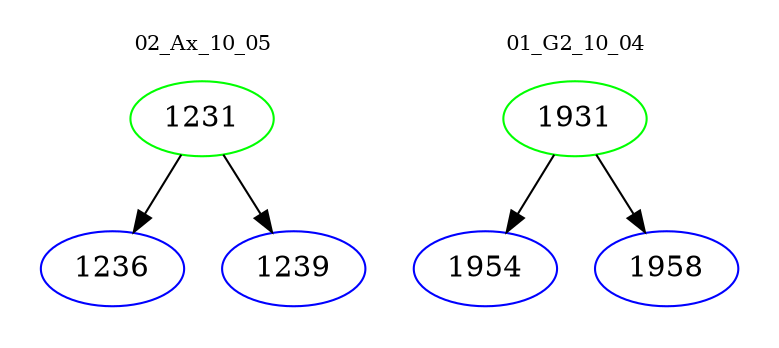 digraph{
subgraph cluster_0 {
color = white
label = "02_Ax_10_05";
fontsize=10;
T0_1231 [label="1231", color="green"]
T0_1231 -> T0_1236 [color="black"]
T0_1236 [label="1236", color="blue"]
T0_1231 -> T0_1239 [color="black"]
T0_1239 [label="1239", color="blue"]
}
subgraph cluster_1 {
color = white
label = "01_G2_10_04";
fontsize=10;
T1_1931 [label="1931", color="green"]
T1_1931 -> T1_1954 [color="black"]
T1_1954 [label="1954", color="blue"]
T1_1931 -> T1_1958 [color="black"]
T1_1958 [label="1958", color="blue"]
}
}
